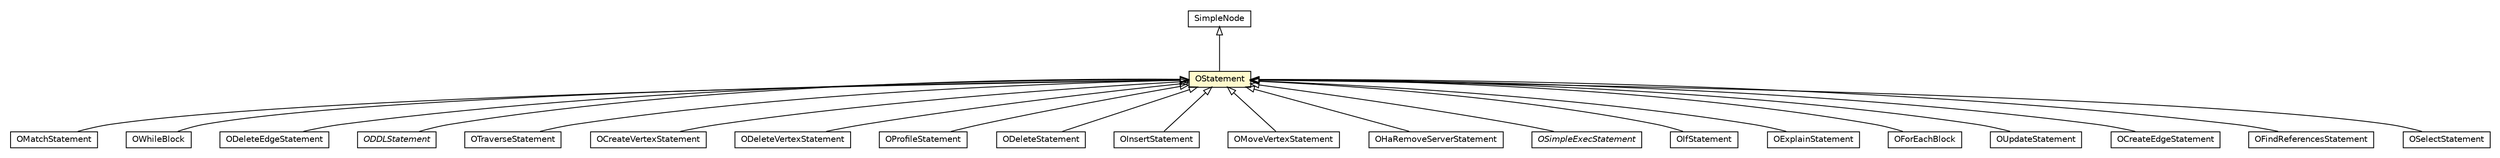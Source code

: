 #!/usr/local/bin/dot
#
# Class diagram 
# Generated by UMLGraph version R5_6-24-gf6e263 (http://www.umlgraph.org/)
#

digraph G {
	edge [fontname="Helvetica",fontsize=10,labelfontname="Helvetica",labelfontsize=10];
	node [fontname="Helvetica",fontsize=10,shape=plaintext];
	nodesep=0.25;
	ranksep=0.5;
	// com.orientechnologies.orient.core.sql.parser.OMatchStatement
	c7185331 [label=<<table title="com.orientechnologies.orient.core.sql.parser.OMatchStatement" border="0" cellborder="1" cellspacing="0" cellpadding="2" port="p" href="./OMatchStatement.html">
		<tr><td><table border="0" cellspacing="0" cellpadding="1">
<tr><td align="center" balign="center"> OMatchStatement </td></tr>
		</table></td></tr>
		</table>>, URL="./OMatchStatement.html", fontname="Helvetica", fontcolor="black", fontsize=10.0];
	// com.orientechnologies.orient.core.sql.parser.OWhileBlock
	c7185357 [label=<<table title="com.orientechnologies.orient.core.sql.parser.OWhileBlock" border="0" cellborder="1" cellspacing="0" cellpadding="2" port="p" href="./OWhileBlock.html">
		<tr><td><table border="0" cellspacing="0" cellpadding="1">
<tr><td align="center" balign="center"> OWhileBlock </td></tr>
		</table></td></tr>
		</table>>, URL="./OWhileBlock.html", fontname="Helvetica", fontcolor="black", fontsize=10.0];
	// com.orientechnologies.orient.core.sql.parser.ODeleteEdgeStatement
	c7185373 [label=<<table title="com.orientechnologies.orient.core.sql.parser.ODeleteEdgeStatement" border="0" cellborder="1" cellspacing="0" cellpadding="2" port="p" href="./ODeleteEdgeStatement.html">
		<tr><td><table border="0" cellspacing="0" cellpadding="1">
<tr><td align="center" balign="center"> ODeleteEdgeStatement </td></tr>
		</table></td></tr>
		</table>>, URL="./ODeleteEdgeStatement.html", fontname="Helvetica", fontcolor="black", fontsize=10.0];
	// com.orientechnologies.orient.core.sql.parser.OStatement
	c7185381 [label=<<table title="com.orientechnologies.orient.core.sql.parser.OStatement" border="0" cellborder="1" cellspacing="0" cellpadding="2" port="p" bgcolor="lemonChiffon" href="./OStatement.html">
		<tr><td><table border="0" cellspacing="0" cellpadding="1">
<tr><td align="center" balign="center"> OStatement </td></tr>
		</table></td></tr>
		</table>>, URL="./OStatement.html", fontname="Helvetica", fontcolor="black", fontsize=10.0];
	// com.orientechnologies.orient.core.sql.parser.ODDLStatement
	c7185382 [label=<<table title="com.orientechnologies.orient.core.sql.parser.ODDLStatement" border="0" cellborder="1" cellspacing="0" cellpadding="2" port="p" href="./ODDLStatement.html">
		<tr><td><table border="0" cellspacing="0" cellpadding="1">
<tr><td align="center" balign="center"><font face="Helvetica-Oblique"> ODDLStatement </font></td></tr>
		</table></td></tr>
		</table>>, URL="./ODDLStatement.html", fontname="Helvetica", fontcolor="black", fontsize=10.0];
	// com.orientechnologies.orient.core.sql.parser.OTraverseStatement
	c7185385 [label=<<table title="com.orientechnologies.orient.core.sql.parser.OTraverseStatement" border="0" cellborder="1" cellspacing="0" cellpadding="2" port="p" href="./OTraverseStatement.html">
		<tr><td><table border="0" cellspacing="0" cellpadding="1">
<tr><td align="center" balign="center"> OTraverseStatement </td></tr>
		</table></td></tr>
		</table>>, URL="./OTraverseStatement.html", fontname="Helvetica", fontcolor="black", fontsize=10.0];
	// com.orientechnologies.orient.core.sql.parser.OCreateVertexStatement
	c7185419 [label=<<table title="com.orientechnologies.orient.core.sql.parser.OCreateVertexStatement" border="0" cellborder="1" cellspacing="0" cellpadding="2" port="p" href="./OCreateVertexStatement.html">
		<tr><td><table border="0" cellspacing="0" cellpadding="1">
<tr><td align="center" balign="center"> OCreateVertexStatement </td></tr>
		</table></td></tr>
		</table>>, URL="./OCreateVertexStatement.html", fontname="Helvetica", fontcolor="black", fontsize=10.0];
	// com.orientechnologies.orient.core.sql.parser.ODeleteVertexStatement
	c7185420 [label=<<table title="com.orientechnologies.orient.core.sql.parser.ODeleteVertexStatement" border="0" cellborder="1" cellspacing="0" cellpadding="2" port="p" href="./ODeleteVertexStatement.html">
		<tr><td><table border="0" cellspacing="0" cellpadding="1">
<tr><td align="center" balign="center"> ODeleteVertexStatement </td></tr>
		</table></td></tr>
		</table>>, URL="./ODeleteVertexStatement.html", fontname="Helvetica", fontcolor="black", fontsize=10.0];
	// com.orientechnologies.orient.core.sql.parser.OProfileStatement
	c7185425 [label=<<table title="com.orientechnologies.orient.core.sql.parser.OProfileStatement" border="0" cellborder="1" cellspacing="0" cellpadding="2" port="p" href="./OProfileStatement.html">
		<tr><td><table border="0" cellspacing="0" cellpadding="1">
<tr><td align="center" balign="center"> OProfileStatement </td></tr>
		</table></td></tr>
		</table>>, URL="./OProfileStatement.html", fontname="Helvetica", fontcolor="black", fontsize=10.0];
	// com.orientechnologies.orient.core.sql.parser.ODeleteStatement
	c7185447 [label=<<table title="com.orientechnologies.orient.core.sql.parser.ODeleteStatement" border="0" cellborder="1" cellspacing="0" cellpadding="2" port="p" href="./ODeleteStatement.html">
		<tr><td><table border="0" cellspacing="0" cellpadding="1">
<tr><td align="center" balign="center"> ODeleteStatement </td></tr>
		</table></td></tr>
		</table>>, URL="./ODeleteStatement.html", fontname="Helvetica", fontcolor="black", fontsize=10.0];
	// com.orientechnologies.orient.core.sql.parser.OInsertStatement
	c7185462 [label=<<table title="com.orientechnologies.orient.core.sql.parser.OInsertStatement" border="0" cellborder="1" cellspacing="0" cellpadding="2" port="p" href="./OInsertStatement.html">
		<tr><td><table border="0" cellspacing="0" cellpadding="1">
<tr><td align="center" balign="center"> OInsertStatement </td></tr>
		</table></td></tr>
		</table>>, URL="./OInsertStatement.html", fontname="Helvetica", fontcolor="black", fontsize=10.0];
	// com.orientechnologies.orient.core.sql.parser.OMoveVertexStatement
	c7185464 [label=<<table title="com.orientechnologies.orient.core.sql.parser.OMoveVertexStatement" border="0" cellborder="1" cellspacing="0" cellpadding="2" port="p" href="./OMoveVertexStatement.html">
		<tr><td><table border="0" cellspacing="0" cellpadding="1">
<tr><td align="center" balign="center"> OMoveVertexStatement </td></tr>
		</table></td></tr>
		</table>>, URL="./OMoveVertexStatement.html", fontname="Helvetica", fontcolor="black", fontsize=10.0];
	// com.orientechnologies.orient.core.sql.parser.OHaRemoveServerStatement
	c7185466 [label=<<table title="com.orientechnologies.orient.core.sql.parser.OHaRemoveServerStatement" border="0" cellborder="1" cellspacing="0" cellpadding="2" port="p" href="./OHaRemoveServerStatement.html">
		<tr><td><table border="0" cellspacing="0" cellpadding="1">
<tr><td align="center" balign="center"> OHaRemoveServerStatement </td></tr>
		</table></td></tr>
		</table>>, URL="./OHaRemoveServerStatement.html", fontname="Helvetica", fontcolor="black", fontsize=10.0];
	// com.orientechnologies.orient.core.sql.parser.OSimpleExecStatement
	c7185477 [label=<<table title="com.orientechnologies.orient.core.sql.parser.OSimpleExecStatement" border="0" cellborder="1" cellspacing="0" cellpadding="2" port="p" href="./OSimpleExecStatement.html">
		<tr><td><table border="0" cellspacing="0" cellpadding="1">
<tr><td align="center" balign="center"><font face="Helvetica-Oblique"> OSimpleExecStatement </font></td></tr>
		</table></td></tr>
		</table>>, URL="./OSimpleExecStatement.html", fontname="Helvetica", fontcolor="black", fontsize=10.0];
	// com.orientechnologies.orient.core.sql.parser.SimpleNode
	c7185484 [label=<<table title="com.orientechnologies.orient.core.sql.parser.SimpleNode" border="0" cellborder="1" cellspacing="0" cellpadding="2" port="p" href="./SimpleNode.html">
		<tr><td><table border="0" cellspacing="0" cellpadding="1">
<tr><td align="center" balign="center"> SimpleNode </td></tr>
		</table></td></tr>
		</table>>, URL="./SimpleNode.html", fontname="Helvetica", fontcolor="black", fontsize=10.0];
	// com.orientechnologies.orient.core.sql.parser.OIfStatement
	c7185491 [label=<<table title="com.orientechnologies.orient.core.sql.parser.OIfStatement" border="0" cellborder="1" cellspacing="0" cellpadding="2" port="p" href="./OIfStatement.html">
		<tr><td><table border="0" cellspacing="0" cellpadding="1">
<tr><td align="center" balign="center"> OIfStatement </td></tr>
		</table></td></tr>
		</table>>, URL="./OIfStatement.html", fontname="Helvetica", fontcolor="black", fontsize=10.0];
	// com.orientechnologies.orient.core.sql.parser.OExplainStatement
	c7185496 [label=<<table title="com.orientechnologies.orient.core.sql.parser.OExplainStatement" border="0" cellborder="1" cellspacing="0" cellpadding="2" port="p" href="./OExplainStatement.html">
		<tr><td><table border="0" cellspacing="0" cellpadding="1">
<tr><td align="center" balign="center"> OExplainStatement </td></tr>
		</table></td></tr>
		</table>>, URL="./OExplainStatement.html", fontname="Helvetica", fontcolor="black", fontsize=10.0];
	// com.orientechnologies.orient.core.sql.parser.OForEachBlock
	c7185498 [label=<<table title="com.orientechnologies.orient.core.sql.parser.OForEachBlock" border="0" cellborder="1" cellspacing="0" cellpadding="2" port="p" href="./OForEachBlock.html">
		<tr><td><table border="0" cellspacing="0" cellpadding="1">
<tr><td align="center" balign="center"> OForEachBlock </td></tr>
		</table></td></tr>
		</table>>, URL="./OForEachBlock.html", fontname="Helvetica", fontcolor="black", fontsize=10.0];
	// com.orientechnologies.orient.core.sql.parser.OUpdateStatement
	c7185503 [label=<<table title="com.orientechnologies.orient.core.sql.parser.OUpdateStatement" border="0" cellborder="1" cellspacing="0" cellpadding="2" port="p" href="./OUpdateStatement.html">
		<tr><td><table border="0" cellspacing="0" cellpadding="1">
<tr><td align="center" balign="center"> OUpdateStatement </td></tr>
		</table></td></tr>
		</table>>, URL="./OUpdateStatement.html", fontname="Helvetica", fontcolor="black", fontsize=10.0];
	// com.orientechnologies.orient.core.sql.parser.OCreateEdgeStatement
	c7185534 [label=<<table title="com.orientechnologies.orient.core.sql.parser.OCreateEdgeStatement" border="0" cellborder="1" cellspacing="0" cellpadding="2" port="p" href="./OCreateEdgeStatement.html">
		<tr><td><table border="0" cellspacing="0" cellpadding="1">
<tr><td align="center" balign="center"> OCreateEdgeStatement </td></tr>
		</table></td></tr>
		</table>>, URL="./OCreateEdgeStatement.html", fontname="Helvetica", fontcolor="black", fontsize=10.0];
	// com.orientechnologies.orient.core.sql.parser.OFindReferencesStatement
	c7185547 [label=<<table title="com.orientechnologies.orient.core.sql.parser.OFindReferencesStatement" border="0" cellborder="1" cellspacing="0" cellpadding="2" port="p" href="./OFindReferencesStatement.html">
		<tr><td><table border="0" cellspacing="0" cellpadding="1">
<tr><td align="center" balign="center"> OFindReferencesStatement </td></tr>
		</table></td></tr>
		</table>>, URL="./OFindReferencesStatement.html", fontname="Helvetica", fontcolor="black", fontsize=10.0];
	// com.orientechnologies.orient.core.sql.parser.OSelectStatement
	c7185548 [label=<<table title="com.orientechnologies.orient.core.sql.parser.OSelectStatement" border="0" cellborder="1" cellspacing="0" cellpadding="2" port="p" href="./OSelectStatement.html">
		<tr><td><table border="0" cellspacing="0" cellpadding="1">
<tr><td align="center" balign="center"> OSelectStatement </td></tr>
		</table></td></tr>
		</table>>, URL="./OSelectStatement.html", fontname="Helvetica", fontcolor="black", fontsize=10.0];
	//com.orientechnologies.orient.core.sql.parser.OMatchStatement extends com.orientechnologies.orient.core.sql.parser.OStatement
	c7185381:p -> c7185331:p [dir=back,arrowtail=empty];
	//com.orientechnologies.orient.core.sql.parser.OWhileBlock extends com.orientechnologies.orient.core.sql.parser.OStatement
	c7185381:p -> c7185357:p [dir=back,arrowtail=empty];
	//com.orientechnologies.orient.core.sql.parser.ODeleteEdgeStatement extends com.orientechnologies.orient.core.sql.parser.OStatement
	c7185381:p -> c7185373:p [dir=back,arrowtail=empty];
	//com.orientechnologies.orient.core.sql.parser.OStatement extends com.orientechnologies.orient.core.sql.parser.SimpleNode
	c7185484:p -> c7185381:p [dir=back,arrowtail=empty];
	//com.orientechnologies.orient.core.sql.parser.ODDLStatement extends com.orientechnologies.orient.core.sql.parser.OStatement
	c7185381:p -> c7185382:p [dir=back,arrowtail=empty];
	//com.orientechnologies.orient.core.sql.parser.OTraverseStatement extends com.orientechnologies.orient.core.sql.parser.OStatement
	c7185381:p -> c7185385:p [dir=back,arrowtail=empty];
	//com.orientechnologies.orient.core.sql.parser.OCreateVertexStatement extends com.orientechnologies.orient.core.sql.parser.OStatement
	c7185381:p -> c7185419:p [dir=back,arrowtail=empty];
	//com.orientechnologies.orient.core.sql.parser.ODeleteVertexStatement extends com.orientechnologies.orient.core.sql.parser.OStatement
	c7185381:p -> c7185420:p [dir=back,arrowtail=empty];
	//com.orientechnologies.orient.core.sql.parser.OProfileStatement extends com.orientechnologies.orient.core.sql.parser.OStatement
	c7185381:p -> c7185425:p [dir=back,arrowtail=empty];
	//com.orientechnologies.orient.core.sql.parser.ODeleteStatement extends com.orientechnologies.orient.core.sql.parser.OStatement
	c7185381:p -> c7185447:p [dir=back,arrowtail=empty];
	//com.orientechnologies.orient.core.sql.parser.OInsertStatement extends com.orientechnologies.orient.core.sql.parser.OStatement
	c7185381:p -> c7185462:p [dir=back,arrowtail=empty];
	//com.orientechnologies.orient.core.sql.parser.OMoveVertexStatement extends com.orientechnologies.orient.core.sql.parser.OStatement
	c7185381:p -> c7185464:p [dir=back,arrowtail=empty];
	//com.orientechnologies.orient.core.sql.parser.OHaRemoveServerStatement extends com.orientechnologies.orient.core.sql.parser.OStatement
	c7185381:p -> c7185466:p [dir=back,arrowtail=empty];
	//com.orientechnologies.orient.core.sql.parser.OSimpleExecStatement extends com.orientechnologies.orient.core.sql.parser.OStatement
	c7185381:p -> c7185477:p [dir=back,arrowtail=empty];
	//com.orientechnologies.orient.core.sql.parser.OIfStatement extends com.orientechnologies.orient.core.sql.parser.OStatement
	c7185381:p -> c7185491:p [dir=back,arrowtail=empty];
	//com.orientechnologies.orient.core.sql.parser.OExplainStatement extends com.orientechnologies.orient.core.sql.parser.OStatement
	c7185381:p -> c7185496:p [dir=back,arrowtail=empty];
	//com.orientechnologies.orient.core.sql.parser.OForEachBlock extends com.orientechnologies.orient.core.sql.parser.OStatement
	c7185381:p -> c7185498:p [dir=back,arrowtail=empty];
	//com.orientechnologies.orient.core.sql.parser.OUpdateStatement extends com.orientechnologies.orient.core.sql.parser.OStatement
	c7185381:p -> c7185503:p [dir=back,arrowtail=empty];
	//com.orientechnologies.orient.core.sql.parser.OCreateEdgeStatement extends com.orientechnologies.orient.core.sql.parser.OStatement
	c7185381:p -> c7185534:p [dir=back,arrowtail=empty];
	//com.orientechnologies.orient.core.sql.parser.OFindReferencesStatement extends com.orientechnologies.orient.core.sql.parser.OStatement
	c7185381:p -> c7185547:p [dir=back,arrowtail=empty];
	//com.orientechnologies.orient.core.sql.parser.OSelectStatement extends com.orientechnologies.orient.core.sql.parser.OStatement
	c7185381:p -> c7185548:p [dir=back,arrowtail=empty];
}

